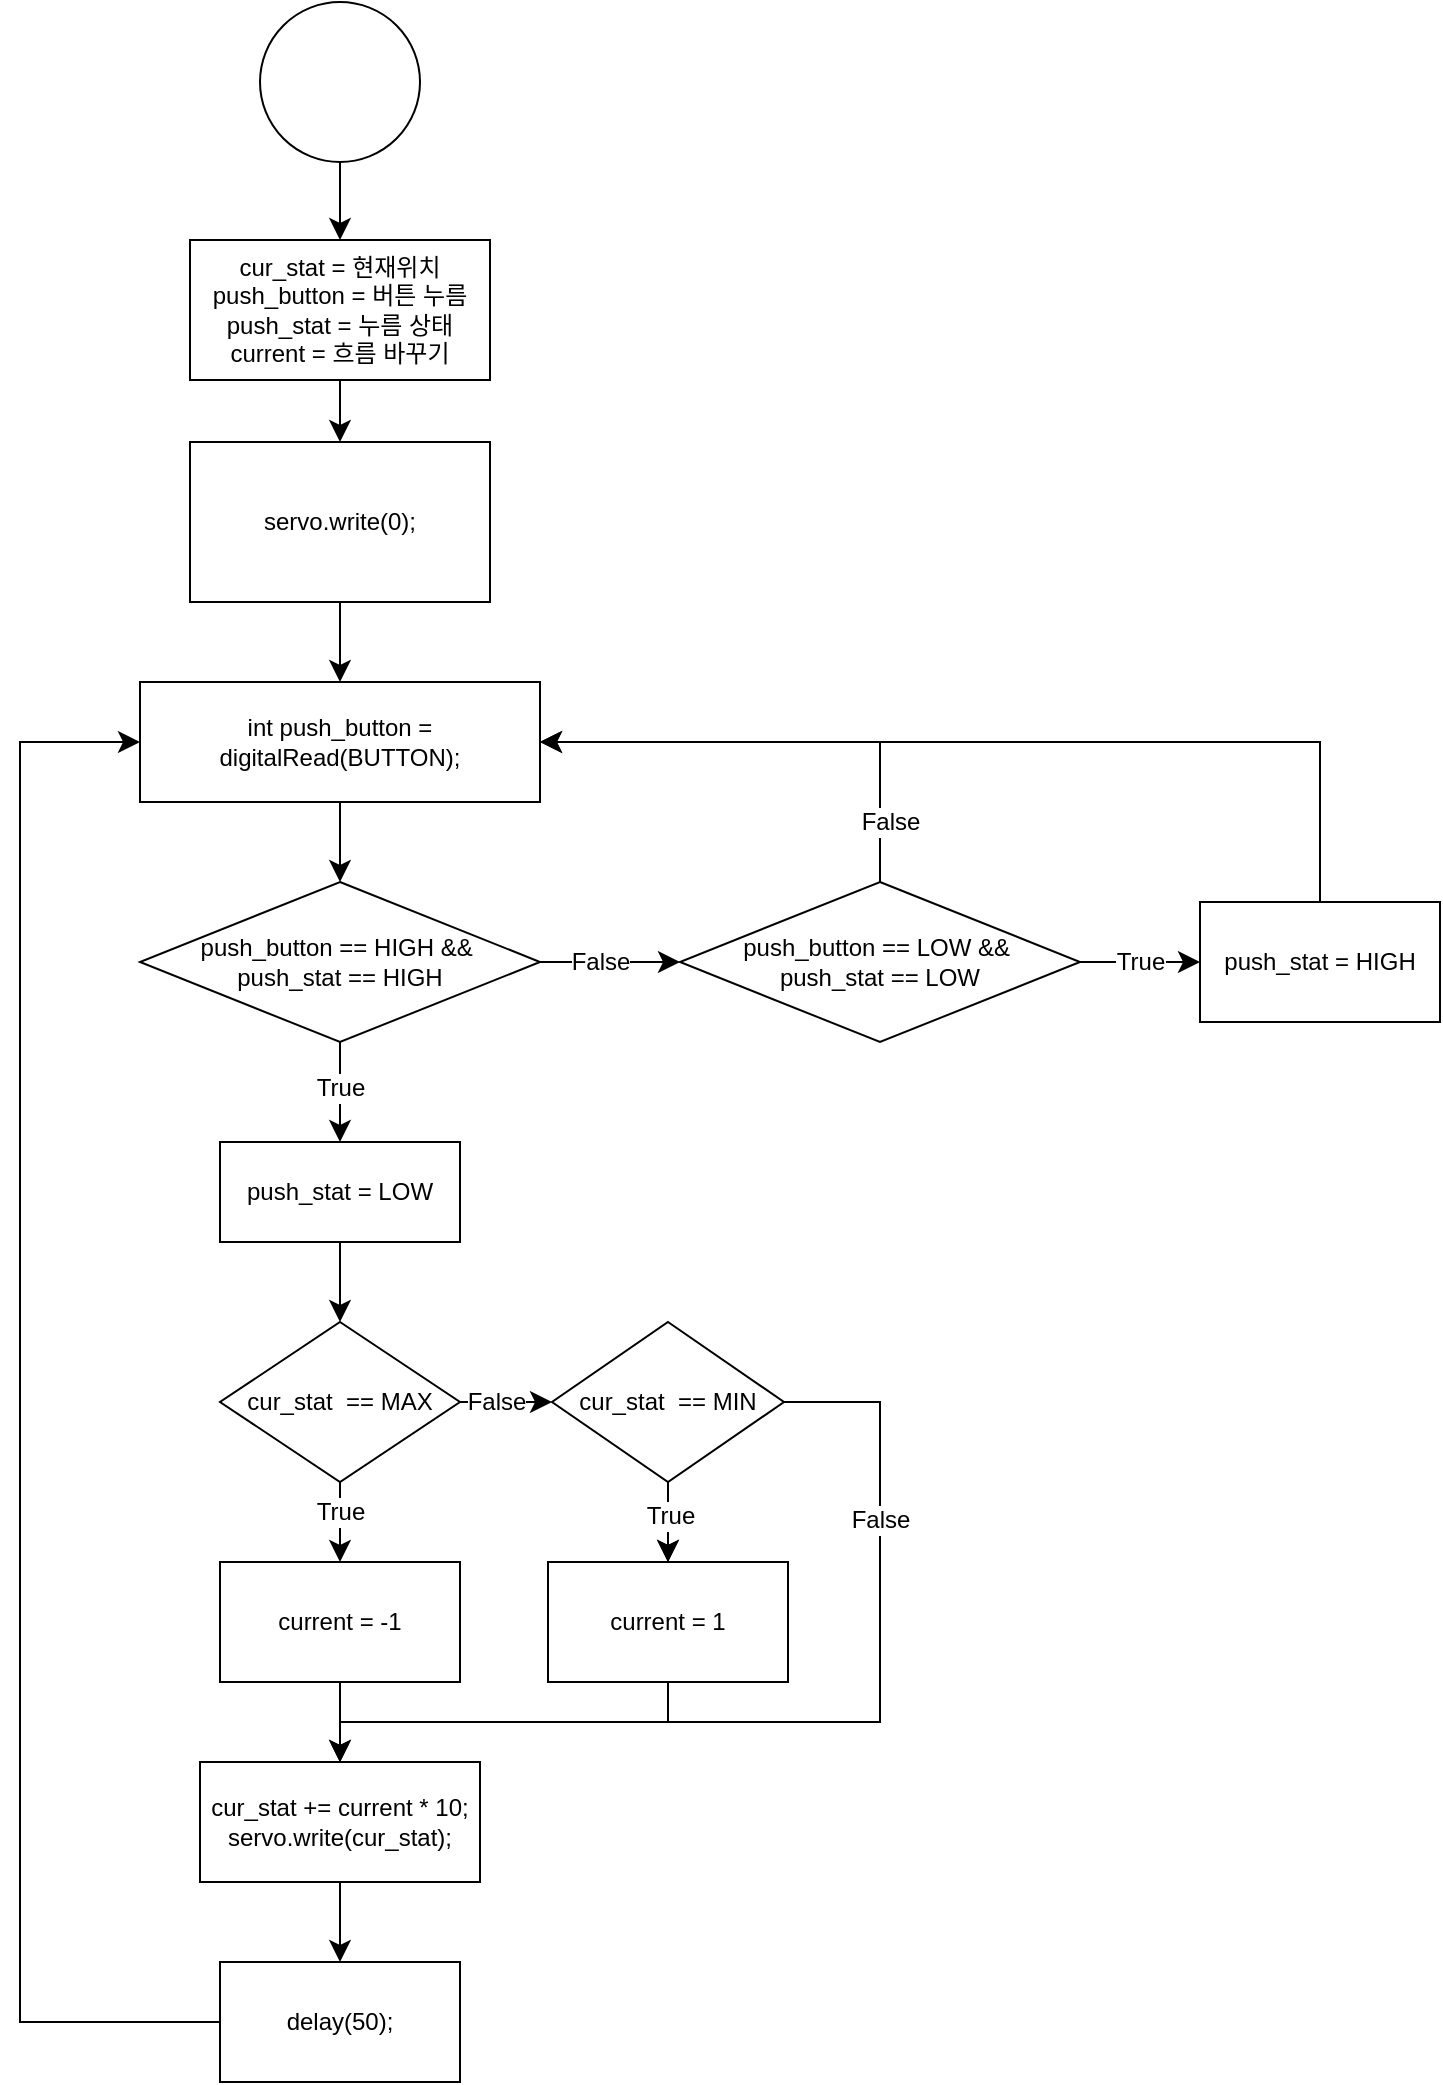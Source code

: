 <mxfile version="24.7.17">
  <diagram id="C5RBs43oDa-KdzZeNtuy" name="Page-1">
    <mxGraphModel dx="1137" dy="674" grid="1" gridSize="10" guides="1" tooltips="1" connect="1" arrows="1" fold="1" page="1" pageScale="1" pageWidth="827" pageHeight="1169" math="0" shadow="0">
      <root>
        <mxCell id="WIyWlLk6GJQsqaUBKTNV-0" />
        <mxCell id="WIyWlLk6GJQsqaUBKTNV-1" parent="WIyWlLk6GJQsqaUBKTNV-0" />
        <mxCell id="9c2Bx8ahzLwP0PHAcrbr-3" value="" style="edgeStyle=none;curved=1;rounded=0;orthogonalLoop=1;jettySize=auto;html=1;fontSize=12;startSize=8;endSize=8;" edge="1" parent="WIyWlLk6GJQsqaUBKTNV-1" source="9c2Bx8ahzLwP0PHAcrbr-0" target="9c2Bx8ahzLwP0PHAcrbr-2">
          <mxGeometry relative="1" as="geometry" />
        </mxCell>
        <mxCell id="9c2Bx8ahzLwP0PHAcrbr-0" value="" style="ellipse;whiteSpace=wrap;html=1;aspect=fixed;" vertex="1" parent="WIyWlLk6GJQsqaUBKTNV-1">
          <mxGeometry x="260" y="40" width="80" height="80" as="geometry" />
        </mxCell>
        <mxCell id="9c2Bx8ahzLwP0PHAcrbr-5" value="" style="edgeStyle=none;curved=1;rounded=0;orthogonalLoop=1;jettySize=auto;html=1;fontSize=12;startSize=8;endSize=8;" edge="1" parent="WIyWlLk6GJQsqaUBKTNV-1" source="9c2Bx8ahzLwP0PHAcrbr-2" target="9c2Bx8ahzLwP0PHAcrbr-4">
          <mxGeometry relative="1" as="geometry" />
        </mxCell>
        <mxCell id="9c2Bx8ahzLwP0PHAcrbr-2" value="cur_stat = 현재위치&lt;div&gt;push_button = 버튼 누름&lt;br&gt;&lt;div&gt;push_stat = 누름 상태&lt;/div&gt;&lt;/div&gt;&lt;div&gt;current = 흐름 바꾸기&lt;/div&gt;" style="whiteSpace=wrap;html=1;" vertex="1" parent="WIyWlLk6GJQsqaUBKTNV-1">
          <mxGeometry x="225" y="159" width="150" height="70" as="geometry" />
        </mxCell>
        <mxCell id="9c2Bx8ahzLwP0PHAcrbr-7" value="" style="edgeStyle=none;curved=1;rounded=0;orthogonalLoop=1;jettySize=auto;html=1;fontSize=12;startSize=8;endSize=8;" edge="1" parent="WIyWlLk6GJQsqaUBKTNV-1" source="9c2Bx8ahzLwP0PHAcrbr-4" target="9c2Bx8ahzLwP0PHAcrbr-6">
          <mxGeometry relative="1" as="geometry" />
        </mxCell>
        <mxCell id="9c2Bx8ahzLwP0PHAcrbr-4" value="&lt;div&gt;&lt;span style=&quot;background-color: initial;&quot;&gt;servo.write(0);&lt;/span&gt;&lt;br&gt;&lt;/div&gt;" style="whiteSpace=wrap;html=1;" vertex="1" parent="WIyWlLk6GJQsqaUBKTNV-1">
          <mxGeometry x="225" y="260" width="150" height="80" as="geometry" />
        </mxCell>
        <mxCell id="9c2Bx8ahzLwP0PHAcrbr-9" value="" style="edgeStyle=none;curved=1;rounded=0;orthogonalLoop=1;jettySize=auto;html=1;fontSize=12;startSize=8;endSize=8;" edge="1" parent="WIyWlLk6GJQsqaUBKTNV-1" source="9c2Bx8ahzLwP0PHAcrbr-6" target="9c2Bx8ahzLwP0PHAcrbr-8">
          <mxGeometry relative="1" as="geometry" />
        </mxCell>
        <mxCell id="9c2Bx8ahzLwP0PHAcrbr-6" value="int push_button&amp;nbsp;= digitalRead(BUTTON);" style="whiteSpace=wrap;html=1;" vertex="1" parent="WIyWlLk6GJQsqaUBKTNV-1">
          <mxGeometry x="200" y="380" width="200" height="60" as="geometry" />
        </mxCell>
        <mxCell id="9c2Bx8ahzLwP0PHAcrbr-11" value="" style="edgeStyle=none;curved=1;rounded=0;orthogonalLoop=1;jettySize=auto;html=1;fontSize=12;startSize=8;endSize=8;" edge="1" parent="WIyWlLk6GJQsqaUBKTNV-1" source="9c2Bx8ahzLwP0PHAcrbr-8" target="9c2Bx8ahzLwP0PHAcrbr-50">
          <mxGeometry relative="1" as="geometry">
            <mxPoint x="360" y="600" as="targetPoint" />
          </mxGeometry>
        </mxCell>
        <mxCell id="9c2Bx8ahzLwP0PHAcrbr-14" value="True" style="edgeLabel;html=1;align=center;verticalAlign=middle;resizable=0;points=[];fontSize=12;" vertex="1" connectable="0" parent="9c2Bx8ahzLwP0PHAcrbr-11">
          <mxGeometry x="-0.1" relative="1" as="geometry">
            <mxPoint as="offset" />
          </mxGeometry>
        </mxCell>
        <mxCell id="9c2Bx8ahzLwP0PHAcrbr-42" value="" style="edgeStyle=none;curved=1;rounded=0;orthogonalLoop=1;jettySize=auto;html=1;fontSize=12;startSize=8;endSize=8;" edge="1" parent="WIyWlLk6GJQsqaUBKTNV-1" source="9c2Bx8ahzLwP0PHAcrbr-8" target="9c2Bx8ahzLwP0PHAcrbr-41">
          <mxGeometry relative="1" as="geometry" />
        </mxCell>
        <mxCell id="9c2Bx8ahzLwP0PHAcrbr-43" value="False" style="edgeLabel;html=1;align=center;verticalAlign=middle;resizable=0;points=[];fontSize=12;" vertex="1" connectable="0" parent="9c2Bx8ahzLwP0PHAcrbr-42">
          <mxGeometry x="-0.033" y="5" relative="1" as="geometry">
            <mxPoint x="-4" y="5" as="offset" />
          </mxGeometry>
        </mxCell>
        <mxCell id="9c2Bx8ahzLwP0PHAcrbr-8" value="push_button&amp;nbsp;== HIGH &amp;amp;&amp;amp;&amp;nbsp;&lt;div&gt;push_stat == HIGH&lt;/div&gt;" style="rhombus;whiteSpace=wrap;html=1;" vertex="1" parent="WIyWlLk6GJQsqaUBKTNV-1">
          <mxGeometry x="200" y="480" width="200" height="80" as="geometry" />
        </mxCell>
        <mxCell id="9c2Bx8ahzLwP0PHAcrbr-13" value="" style="edgeStyle=none;curved=1;rounded=0;orthogonalLoop=1;jettySize=auto;html=1;fontSize=12;startSize=8;endSize=8;" edge="1" parent="WIyWlLk6GJQsqaUBKTNV-1" source="9c2Bx8ahzLwP0PHAcrbr-10" target="9c2Bx8ahzLwP0PHAcrbr-16">
          <mxGeometry relative="1" as="geometry">
            <mxPoint x="370" y="800" as="targetPoint" />
          </mxGeometry>
        </mxCell>
        <mxCell id="9c2Bx8ahzLwP0PHAcrbr-24" value="True" style="edgeLabel;html=1;align=center;verticalAlign=middle;resizable=0;points=[];fontSize=12;" vertex="1" connectable="0" parent="9c2Bx8ahzLwP0PHAcrbr-13">
          <mxGeometry x="-0.04" y="1" relative="1" as="geometry">
            <mxPoint x="-1" y="-4" as="offset" />
          </mxGeometry>
        </mxCell>
        <mxCell id="9c2Bx8ahzLwP0PHAcrbr-19" value="" style="edgeStyle=none;curved=1;rounded=0;orthogonalLoop=1;jettySize=auto;html=1;fontSize=12;startSize=8;endSize=8;" edge="1" parent="WIyWlLk6GJQsqaUBKTNV-1" source="9c2Bx8ahzLwP0PHAcrbr-10" target="9c2Bx8ahzLwP0PHAcrbr-18">
          <mxGeometry relative="1" as="geometry" />
        </mxCell>
        <mxCell id="9c2Bx8ahzLwP0PHAcrbr-23" value="False" style="edgeLabel;html=1;align=center;verticalAlign=middle;resizable=0;points=[];fontSize=12;" vertex="1" connectable="0" parent="9c2Bx8ahzLwP0PHAcrbr-19">
          <mxGeometry x="-0.22" relative="1" as="geometry">
            <mxPoint as="offset" />
          </mxGeometry>
        </mxCell>
        <mxCell id="9c2Bx8ahzLwP0PHAcrbr-10" value="cur_stat&amp;nbsp; == MAX" style="rhombus;whiteSpace=wrap;html=1;" vertex="1" parent="WIyWlLk6GJQsqaUBKTNV-1">
          <mxGeometry x="240" y="700" width="120" height="80" as="geometry" />
        </mxCell>
        <mxCell id="9c2Bx8ahzLwP0PHAcrbr-38" style="edgeStyle=orthogonalEdgeStyle;rounded=0;orthogonalLoop=1;jettySize=auto;html=1;exitX=0;exitY=0.5;exitDx=0;exitDy=0;fontSize=12;startSize=8;endSize=8;" edge="1" parent="WIyWlLk6GJQsqaUBKTNV-1" source="9c2Bx8ahzLwP0PHAcrbr-39">
          <mxGeometry relative="1" as="geometry">
            <mxPoint x="200" y="410" as="targetPoint" />
            <Array as="points">
              <mxPoint x="140" y="1050" />
              <mxPoint x="140" y="410" />
            </Array>
          </mxGeometry>
        </mxCell>
        <mxCell id="9c2Bx8ahzLwP0PHAcrbr-40" value="" style="edgeStyle=none;curved=1;rounded=0;orthogonalLoop=1;jettySize=auto;html=1;fontSize=12;startSize=8;endSize=8;" edge="1" parent="WIyWlLk6GJQsqaUBKTNV-1" source="9c2Bx8ahzLwP0PHAcrbr-12" target="9c2Bx8ahzLwP0PHAcrbr-39">
          <mxGeometry relative="1" as="geometry" />
        </mxCell>
        <mxCell id="9c2Bx8ahzLwP0PHAcrbr-12" value="cur_stat += current * 10;&lt;div&gt;servo.write(cur_stat);&lt;/div&gt;" style="whiteSpace=wrap;html=1;" vertex="1" parent="WIyWlLk6GJQsqaUBKTNV-1">
          <mxGeometry x="230" y="920" width="140" height="60" as="geometry" />
        </mxCell>
        <mxCell id="9c2Bx8ahzLwP0PHAcrbr-17" style="edgeStyle=none;curved=1;rounded=0;orthogonalLoop=1;jettySize=auto;html=1;exitX=0.5;exitY=1;exitDx=0;exitDy=0;fontSize=12;startSize=8;endSize=8;" edge="1" parent="WIyWlLk6GJQsqaUBKTNV-1" source="9c2Bx8ahzLwP0PHAcrbr-16" target="9c2Bx8ahzLwP0PHAcrbr-12">
          <mxGeometry relative="1" as="geometry" />
        </mxCell>
        <mxCell id="9c2Bx8ahzLwP0PHAcrbr-16" value="current = -1" style="rounded=0;whiteSpace=wrap;html=1;" vertex="1" parent="WIyWlLk6GJQsqaUBKTNV-1">
          <mxGeometry x="240" y="820" width="120" height="60" as="geometry" />
        </mxCell>
        <mxCell id="9c2Bx8ahzLwP0PHAcrbr-25" style="edgeStyle=none;curved=1;rounded=0;orthogonalLoop=1;jettySize=auto;html=1;exitX=0.5;exitY=1;exitDx=0;exitDy=0;fontSize=12;startSize=8;endSize=8;" edge="1" parent="WIyWlLk6GJQsqaUBKTNV-1" source="9c2Bx8ahzLwP0PHAcrbr-18" target="9c2Bx8ahzLwP0PHAcrbr-26">
          <mxGeometry relative="1" as="geometry">
            <mxPoint x="464" y="820" as="targetPoint" />
          </mxGeometry>
        </mxCell>
        <mxCell id="9c2Bx8ahzLwP0PHAcrbr-31" value="" style="edgeStyle=none;curved=1;rounded=0;orthogonalLoop=1;jettySize=auto;html=1;fontSize=12;startSize=8;endSize=8;" edge="1" parent="WIyWlLk6GJQsqaUBKTNV-1" source="9c2Bx8ahzLwP0PHAcrbr-18" target="9c2Bx8ahzLwP0PHAcrbr-26">
          <mxGeometry relative="1" as="geometry" />
        </mxCell>
        <mxCell id="9c2Bx8ahzLwP0PHAcrbr-32" value="True" style="edgeLabel;html=1;align=center;verticalAlign=middle;resizable=0;points=[];fontSize=12;" vertex="1" connectable="0" parent="9c2Bx8ahzLwP0PHAcrbr-31">
          <mxGeometry x="-0.186" y="1" relative="1" as="geometry">
            <mxPoint as="offset" />
          </mxGeometry>
        </mxCell>
        <mxCell id="9c2Bx8ahzLwP0PHAcrbr-33" style="edgeStyle=orthogonalEdgeStyle;rounded=0;orthogonalLoop=1;jettySize=auto;html=1;exitX=1;exitY=0.5;exitDx=0;exitDy=0;fontSize=12;" edge="1" parent="WIyWlLk6GJQsqaUBKTNV-1" source="9c2Bx8ahzLwP0PHAcrbr-18" target="9c2Bx8ahzLwP0PHAcrbr-12">
          <mxGeometry relative="1" as="geometry">
            <mxPoint x="464" y="900" as="targetPoint" />
            <Array as="points">
              <mxPoint x="570" y="740" />
              <mxPoint x="570" y="900" />
              <mxPoint x="300" y="900" />
            </Array>
          </mxGeometry>
        </mxCell>
        <mxCell id="9c2Bx8ahzLwP0PHAcrbr-35" value="False" style="edgeLabel;html=1;align=center;verticalAlign=middle;resizable=0;points=[];fontSize=12;" vertex="1" connectable="0" parent="9c2Bx8ahzLwP0PHAcrbr-33">
          <mxGeometry x="-0.844" y="-1" relative="1" as="geometry">
            <mxPoint x="9" y="58" as="offset" />
          </mxGeometry>
        </mxCell>
        <mxCell id="9c2Bx8ahzLwP0PHAcrbr-18" value="cur_stat&amp;nbsp; == MIN" style="rhombus;whiteSpace=wrap;html=1;" vertex="1" parent="WIyWlLk6GJQsqaUBKTNV-1">
          <mxGeometry x="406" y="700" width="116" height="80" as="geometry" />
        </mxCell>
        <mxCell id="9c2Bx8ahzLwP0PHAcrbr-26" value="current = 1" style="rounded=0;whiteSpace=wrap;html=1;" vertex="1" parent="WIyWlLk6GJQsqaUBKTNV-1">
          <mxGeometry x="404" y="820" width="120" height="60" as="geometry" />
        </mxCell>
        <mxCell id="9c2Bx8ahzLwP0PHAcrbr-28" value="" style="edgeStyle=segmentEdgeStyle;endArrow=classic;html=1;curved=0;rounded=0;endSize=8;startSize=8;sourcePerimeterSpacing=0;targetPerimeterSpacing=0;fontSize=12;exitX=0.5;exitY=1;exitDx=0;exitDy=0;" edge="1" parent="WIyWlLk6GJQsqaUBKTNV-1" source="9c2Bx8ahzLwP0PHAcrbr-26" target="9c2Bx8ahzLwP0PHAcrbr-12">
          <mxGeometry width="140" relative="1" as="geometry">
            <mxPoint x="320" y="780" as="sourcePoint" />
            <mxPoint x="300" y="900" as="targetPoint" />
            <Array as="points">
              <mxPoint x="464" y="900" />
              <mxPoint x="300" y="900" />
            </Array>
          </mxGeometry>
        </mxCell>
        <mxCell id="9c2Bx8ahzLwP0PHAcrbr-39" value="delay(50);" style="whiteSpace=wrap;html=1;" vertex="1" parent="WIyWlLk6GJQsqaUBKTNV-1">
          <mxGeometry x="240" y="1020" width="120" height="60" as="geometry" />
        </mxCell>
        <mxCell id="9c2Bx8ahzLwP0PHAcrbr-45" value="" style="edgeStyle=none;curved=1;rounded=0;orthogonalLoop=1;jettySize=auto;html=1;fontSize=12;startSize=8;endSize=8;entryX=0;entryY=0.5;entryDx=0;entryDy=0;" edge="1" parent="WIyWlLk6GJQsqaUBKTNV-1" source="9c2Bx8ahzLwP0PHAcrbr-41" target="9c2Bx8ahzLwP0PHAcrbr-44">
          <mxGeometry relative="1" as="geometry">
            <mxPoint x="720" y="520" as="targetPoint" />
            <Array as="points">
              <mxPoint x="690" y="520" />
            </Array>
          </mxGeometry>
        </mxCell>
        <mxCell id="9c2Bx8ahzLwP0PHAcrbr-47" value="True" style="edgeLabel;html=1;align=center;verticalAlign=middle;resizable=0;points=[];fontSize=12;" vertex="1" connectable="0" parent="9c2Bx8ahzLwP0PHAcrbr-45">
          <mxGeometry x="0.2" y="5" relative="1" as="geometry">
            <mxPoint x="-6" y="5" as="offset" />
          </mxGeometry>
        </mxCell>
        <mxCell id="9c2Bx8ahzLwP0PHAcrbr-48" style="edgeStyle=orthogonalEdgeStyle;rounded=0;orthogonalLoop=1;jettySize=auto;html=1;exitX=0.5;exitY=0;exitDx=0;exitDy=0;fontSize=12;startSize=8;endSize=8;" edge="1" parent="WIyWlLk6GJQsqaUBKTNV-1" source="9c2Bx8ahzLwP0PHAcrbr-41" target="9c2Bx8ahzLwP0PHAcrbr-6">
          <mxGeometry relative="1" as="geometry">
            <mxPoint x="570" y="410" as="targetPoint" />
            <Array as="points">
              <mxPoint x="570" y="410" />
            </Array>
          </mxGeometry>
        </mxCell>
        <mxCell id="9c2Bx8ahzLwP0PHAcrbr-49" value="False" style="edgeLabel;html=1;align=center;verticalAlign=middle;resizable=0;points=[];fontSize=12;" vertex="1" connectable="0" parent="9c2Bx8ahzLwP0PHAcrbr-48">
          <mxGeometry x="0.057" y="-3" relative="1" as="geometry">
            <mxPoint x="62" y="43" as="offset" />
          </mxGeometry>
        </mxCell>
        <mxCell id="9c2Bx8ahzLwP0PHAcrbr-41" value="push_button&amp;nbsp;== LOW &amp;amp;&amp;amp;&amp;nbsp;&lt;div&gt;push_stat == LOW&lt;/div&gt;" style="rhombus;whiteSpace=wrap;html=1;" vertex="1" parent="WIyWlLk6GJQsqaUBKTNV-1">
          <mxGeometry x="470" y="480" width="200" height="80" as="geometry" />
        </mxCell>
        <mxCell id="9c2Bx8ahzLwP0PHAcrbr-46" style="edgeStyle=orthogonalEdgeStyle;rounded=0;orthogonalLoop=1;jettySize=auto;html=1;exitX=0;exitY=0.5;exitDx=0;exitDy=0;entryX=1;entryY=0.5;entryDx=0;entryDy=0;fontSize=12;startSize=8;endSize=8;" edge="1" parent="WIyWlLk6GJQsqaUBKTNV-1" source="9c2Bx8ahzLwP0PHAcrbr-44" target="9c2Bx8ahzLwP0PHAcrbr-6">
          <mxGeometry relative="1" as="geometry">
            <Array as="points">
              <mxPoint x="790" y="520" />
              <mxPoint x="790" y="410" />
            </Array>
          </mxGeometry>
        </mxCell>
        <mxCell id="9c2Bx8ahzLwP0PHAcrbr-44" value="push_stat = HIGH" style="whiteSpace=wrap;html=1;" vertex="1" parent="WIyWlLk6GJQsqaUBKTNV-1">
          <mxGeometry x="730" y="490" width="120" height="60" as="geometry" />
        </mxCell>
        <mxCell id="9c2Bx8ahzLwP0PHAcrbr-51" style="edgeStyle=none;curved=1;rounded=0;orthogonalLoop=1;jettySize=auto;html=1;fontSize=12;startSize=8;endSize=8;exitX=0.5;exitY=1;exitDx=0;exitDy=0;" edge="1" parent="WIyWlLk6GJQsqaUBKTNV-1" source="9c2Bx8ahzLwP0PHAcrbr-50" target="9c2Bx8ahzLwP0PHAcrbr-10">
          <mxGeometry relative="1" as="geometry">
            <mxPoint x="300.0" y="710" as="sourcePoint" />
          </mxGeometry>
        </mxCell>
        <mxCell id="9c2Bx8ahzLwP0PHAcrbr-50" value="push_stat = LOW" style="rounded=0;whiteSpace=wrap;html=1;" vertex="1" parent="WIyWlLk6GJQsqaUBKTNV-1">
          <mxGeometry x="240" y="610" width="120" height="50" as="geometry" />
        </mxCell>
      </root>
    </mxGraphModel>
  </diagram>
</mxfile>
